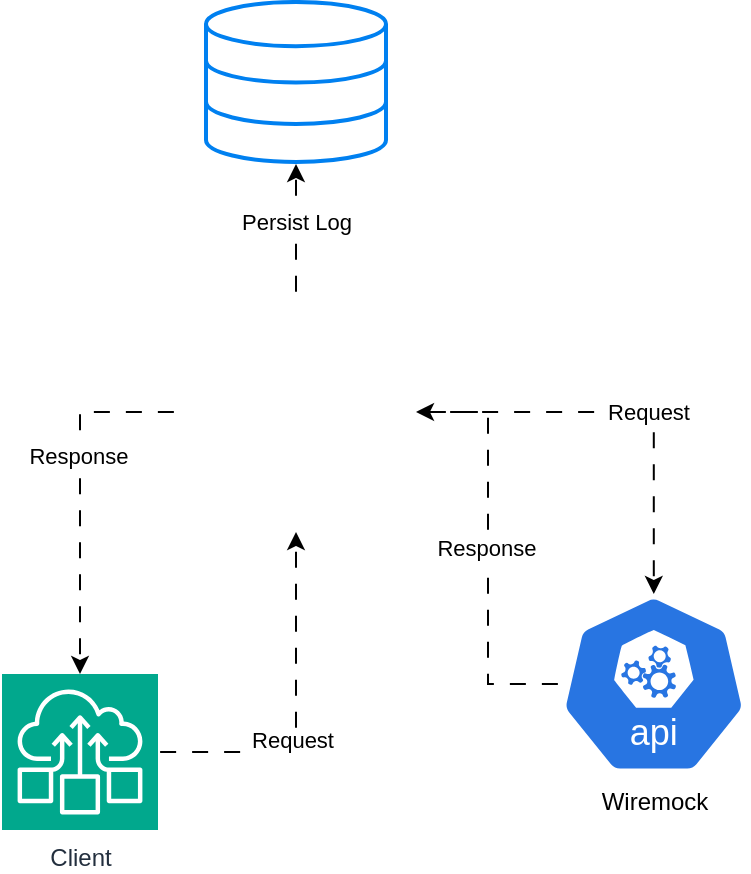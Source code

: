 <mxfile version="24.9.2">
  <diagram name="Página-1" id="UrvuXJ-Fn0dYD8bm_6YS">
    <mxGraphModel dx="880" dy="468" grid="1" gridSize="10" guides="1" tooltips="1" connect="1" arrows="1" fold="1" page="1" pageScale="1" pageWidth="827" pageHeight="1169" math="0" shadow="0">
      <root>
        <mxCell id="0" />
        <mxCell id="1" parent="0" />
        <mxCell id="NNNQn2dqOlUbosPbvCEy-8" style="edgeStyle=orthogonalEdgeStyle;rounded=0;orthogonalLoop=1;jettySize=auto;html=1;flowAnimation=1;" edge="1" parent="1" source="NNNQn2dqOlUbosPbvCEy-1" target="NNNQn2dqOlUbosPbvCEy-3">
          <mxGeometry relative="1" as="geometry" />
        </mxCell>
        <mxCell id="NNNQn2dqOlUbosPbvCEy-15" value="Response" style="edgeLabel;html=1;align=center;verticalAlign=middle;resizable=0;points=[];" vertex="1" connectable="0" parent="NNNQn2dqOlUbosPbvCEy-8">
          <mxGeometry x="-0.218" y="-1" relative="1" as="geometry">
            <mxPoint as="offset" />
          </mxGeometry>
        </mxCell>
        <mxCell id="NNNQn2dqOlUbosPbvCEy-10" value="" style="edgeStyle=orthogonalEdgeStyle;rounded=0;orthogonalLoop=1;jettySize=auto;html=1;flowAnimation=1;" edge="1" parent="1" source="NNNQn2dqOlUbosPbvCEy-1" target="NNNQn2dqOlUbosPbvCEy-9">
          <mxGeometry relative="1" as="geometry" />
        </mxCell>
        <mxCell id="NNNQn2dqOlUbosPbvCEy-17" value="Request" style="edgeLabel;html=1;align=center;verticalAlign=middle;resizable=0;points=[];" vertex="1" connectable="0" parent="NNNQn2dqOlUbosPbvCEy-10">
          <mxGeometry x="0.133" y="-3" relative="1" as="geometry">
            <mxPoint as="offset" />
          </mxGeometry>
        </mxCell>
        <mxCell id="NNNQn2dqOlUbosPbvCEy-13" value="" style="edgeStyle=orthogonalEdgeStyle;rounded=0;orthogonalLoop=1;jettySize=auto;html=1;flowAnimation=1;" edge="1" parent="1">
          <mxGeometry relative="1" as="geometry">
            <mxPoint x="282" y="196" as="sourcePoint" />
            <mxPoint x="282" y="131" as="targetPoint" />
          </mxGeometry>
        </mxCell>
        <mxCell id="NNNQn2dqOlUbosPbvCEy-21" value="Persist Log" style="edgeLabel;html=1;align=center;verticalAlign=middle;resizable=0;points=[];" vertex="1" connectable="0" parent="NNNQn2dqOlUbosPbvCEy-13">
          <mxGeometry x="0.108" relative="1" as="geometry">
            <mxPoint as="offset" />
          </mxGeometry>
        </mxCell>
        <mxCell id="NNNQn2dqOlUbosPbvCEy-1" value="" style="shape=image;html=1;verticalAlign=top;verticalLabelPosition=bottom;labelBackgroundColor=#ffffff;imageAspect=0;aspect=fixed;image=https://cdn2.iconfinder.com/data/icons/boxicons-logos/24/bxl-spring-boot-128.png" vertex="1" parent="1">
          <mxGeometry x="222" y="195" width="120" height="120" as="geometry" />
        </mxCell>
        <mxCell id="NNNQn2dqOlUbosPbvCEy-7" value="" style="edgeStyle=orthogonalEdgeStyle;rounded=0;orthogonalLoop=1;jettySize=auto;html=1;flowAnimation=1;" edge="1" parent="1" source="NNNQn2dqOlUbosPbvCEy-3" target="NNNQn2dqOlUbosPbvCEy-1">
          <mxGeometry relative="1" as="geometry" />
        </mxCell>
        <mxCell id="NNNQn2dqOlUbosPbvCEy-14" value="Request" style="edgeLabel;html=1;align=center;verticalAlign=middle;resizable=0;points=[];" vertex="1" connectable="0" parent="NNNQn2dqOlUbosPbvCEy-7">
          <mxGeometry x="-0.162" y="2" relative="1" as="geometry">
            <mxPoint as="offset" />
          </mxGeometry>
        </mxCell>
        <mxCell id="NNNQn2dqOlUbosPbvCEy-3" value="Client" style="sketch=0;points=[[0,0,0],[0.25,0,0],[0.5,0,0],[0.75,0,0],[1,0,0],[0,1,0],[0.25,1,0],[0.5,1,0],[0.75,1,0],[1,1,0],[0,0.25,0],[0,0.5,0],[0,0.75,0],[1,0.25,0],[1,0.5,0],[1,0.75,0]];outlineConnect=0;fontColor=#232F3E;fillColor=#01A88D;strokeColor=#ffffff;dashed=0;verticalLabelPosition=bottom;verticalAlign=top;align=center;html=1;fontSize=12;fontStyle=0;aspect=fixed;shape=mxgraph.aws4.resourceIcon;resIcon=mxgraph.aws4.workspaces_thin_client;" vertex="1" parent="1">
          <mxGeometry x="135" y="386" width="78" height="78" as="geometry" />
        </mxCell>
        <mxCell id="NNNQn2dqOlUbosPbvCEy-19" style="edgeStyle=orthogonalEdgeStyle;rounded=0;orthogonalLoop=1;jettySize=auto;html=1;entryX=1;entryY=0.5;entryDx=0;entryDy=0;flowAnimation=1;" edge="1" parent="1" source="NNNQn2dqOlUbosPbvCEy-9" target="NNNQn2dqOlUbosPbvCEy-1">
          <mxGeometry relative="1" as="geometry" />
        </mxCell>
        <mxCell id="NNNQn2dqOlUbosPbvCEy-20" value="Response" style="edgeLabel;html=1;align=center;verticalAlign=middle;resizable=0;points=[];" vertex="1" connectable="0" parent="NNNQn2dqOlUbosPbvCEy-19">
          <mxGeometry y="1" relative="1" as="geometry">
            <mxPoint as="offset" />
          </mxGeometry>
        </mxCell>
        <mxCell id="NNNQn2dqOlUbosPbvCEy-9" value="Wiremock" style="aspect=fixed;sketch=0;html=1;dashed=0;whitespace=wrap;verticalLabelPosition=bottom;verticalAlign=top;fillColor=#2875E2;strokeColor=#ffffff;points=[[0.005,0.63,0],[0.1,0.2,0],[0.9,0.2,0],[0.5,0,0],[0.995,0.63,0],[0.72,0.99,0],[0.5,1,0],[0.28,0.99,0]];shape=mxgraph.kubernetes.icon2;kubernetesLabel=1;prIcon=api" vertex="1" parent="1">
          <mxGeometry x="414" y="346" width="93.75" height="90" as="geometry" />
        </mxCell>
        <mxCell id="NNNQn2dqOlUbosPbvCEy-12" value="" style="html=1;verticalLabelPosition=bottom;align=center;labelBackgroundColor=#ffffff;verticalAlign=top;strokeWidth=2;strokeColor=#0080F0;shadow=0;dashed=0;shape=mxgraph.ios7.icons.data;" vertex="1" parent="1">
          <mxGeometry x="237" y="50" width="90" height="80" as="geometry" />
        </mxCell>
      </root>
    </mxGraphModel>
  </diagram>
</mxfile>
